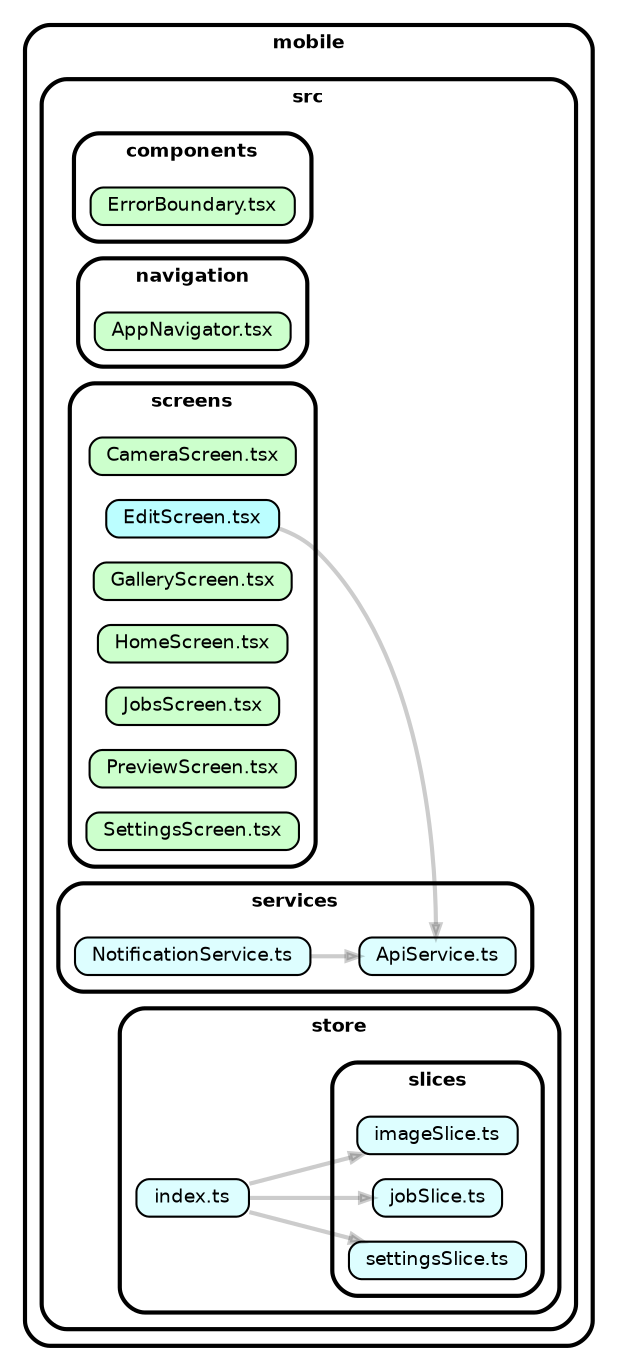 strict digraph "dependency-cruiser output"{
    rankdir="LR" splines="true" overlap="false" nodesep="0.16" ranksep="0.18" fontname="Helvetica-bold" fontsize="9" style="rounded,bold,filled" fillcolor="#ffffff" compound="true"
    node [shape="box" style="rounded, filled" height="0.2" color="black" fillcolor="#ffffcc" fontcolor="black" fontname="Helvetica" fontsize="9"]
    edge [arrowhead="normal" arrowsize="0.6" penwidth="2.0" color="#00000033" fontname="Helvetica" fontsize="9"]

    subgraph "cluster_mobile" {label="mobile" subgraph "cluster_mobile/src" {label="src" subgraph "cluster_mobile/src/components" {label="components" "mobile/src/components/ErrorBoundary.tsx" [label=<ErrorBoundary.tsx> tooltip="ErrorBoundary.tsx" URL="mobile/src/components/ErrorBoundary.tsx" fillcolor="#ccffcc"] } } }
    subgraph "cluster_mobile" {label="mobile" subgraph "cluster_mobile/src" {label="src" subgraph "cluster_mobile/src/navigation" {label="navigation" "mobile/src/navigation/AppNavigator.tsx" [label=<AppNavigator.tsx> tooltip="AppNavigator.tsx" URL="mobile/src/navigation/AppNavigator.tsx" fillcolor="#ccffcc"] } } }
    subgraph "cluster_mobile" {label="mobile" subgraph "cluster_mobile/src" {label="src" subgraph "cluster_mobile/src/screens" {label="screens" "mobile/src/screens/CameraScreen.tsx" [label=<CameraScreen.tsx> tooltip="CameraScreen.tsx" URL="mobile/src/screens/CameraScreen.tsx" fillcolor="#ccffcc"] } } }
    subgraph "cluster_mobile" {label="mobile" subgraph "cluster_mobile/src" {label="src" subgraph "cluster_mobile/src/screens" {label="screens" "mobile/src/screens/EditScreen.tsx" [label=<EditScreen.tsx> tooltip="EditScreen.tsx" URL="mobile/src/screens/EditScreen.tsx" fillcolor="#bbfeff"] } } }
    "mobile/src/screens/EditScreen.tsx" -> "mobile/src/services/ApiService.ts"
    subgraph "cluster_mobile" {label="mobile" subgraph "cluster_mobile/src" {label="src" subgraph "cluster_mobile/src/screens" {label="screens" "mobile/src/screens/GalleryScreen.tsx" [label=<GalleryScreen.tsx> tooltip="GalleryScreen.tsx" URL="mobile/src/screens/GalleryScreen.tsx" fillcolor="#ccffcc"] } } }
    subgraph "cluster_mobile" {label="mobile" subgraph "cluster_mobile/src" {label="src" subgraph "cluster_mobile/src/screens" {label="screens" "mobile/src/screens/HomeScreen.tsx" [label=<HomeScreen.tsx> tooltip="HomeScreen.tsx" URL="mobile/src/screens/HomeScreen.tsx" fillcolor="#ccffcc"] } } }
    subgraph "cluster_mobile" {label="mobile" subgraph "cluster_mobile/src" {label="src" subgraph "cluster_mobile/src/screens" {label="screens" "mobile/src/screens/JobsScreen.tsx" [label=<JobsScreen.tsx> tooltip="JobsScreen.tsx" URL="mobile/src/screens/JobsScreen.tsx" fillcolor="#ccffcc"] } } }
    subgraph "cluster_mobile" {label="mobile" subgraph "cluster_mobile/src" {label="src" subgraph "cluster_mobile/src/screens" {label="screens" "mobile/src/screens/PreviewScreen.tsx" [label=<PreviewScreen.tsx> tooltip="PreviewScreen.tsx" URL="mobile/src/screens/PreviewScreen.tsx" fillcolor="#ccffcc"] } } }
    subgraph "cluster_mobile" {label="mobile" subgraph "cluster_mobile/src" {label="src" subgraph "cluster_mobile/src/screens" {label="screens" "mobile/src/screens/SettingsScreen.tsx" [label=<SettingsScreen.tsx> tooltip="SettingsScreen.tsx" URL="mobile/src/screens/SettingsScreen.tsx" fillcolor="#ccffcc"] } } }
    subgraph "cluster_mobile" {label="mobile" subgraph "cluster_mobile/src" {label="src" subgraph "cluster_mobile/src/services" {label="services" "mobile/src/services/ApiService.ts" [label=<ApiService.ts> tooltip="ApiService.ts" URL="mobile/src/services/ApiService.ts" fillcolor="#ddfeff"] } } }
    subgraph "cluster_mobile" {label="mobile" subgraph "cluster_mobile/src" {label="src" subgraph "cluster_mobile/src/services" {label="services" "mobile/src/services/NotificationService.ts" [label=<NotificationService.ts> tooltip="NotificationService.ts" URL="mobile/src/services/NotificationService.ts" fillcolor="#ddfeff"] } } }
    "mobile/src/services/NotificationService.ts" -> "mobile/src/services/ApiService.ts"
    subgraph "cluster_mobile" {label="mobile" subgraph "cluster_mobile/src" {label="src" subgraph "cluster_mobile/src/store" {label="store" "mobile/src/store/index.ts" [label=<index.ts> tooltip="index.ts" URL="mobile/src/store/index.ts" fillcolor="#ddfeff"] } } }
    "mobile/src/store/index.ts" -> "mobile/src/store/slices/imageSlice.ts"
    "mobile/src/store/index.ts" -> "mobile/src/store/slices/jobSlice.ts"
    "mobile/src/store/index.ts" -> "mobile/src/store/slices/settingsSlice.ts"
    subgraph "cluster_mobile" {label="mobile" subgraph "cluster_mobile/src" {label="src" subgraph "cluster_mobile/src/store" {label="store" subgraph "cluster_mobile/src/store/slices" {label="slices" "mobile/src/store/slices/imageSlice.ts" [label=<imageSlice.ts> tooltip="imageSlice.ts" URL="mobile/src/store/slices/imageSlice.ts" fillcolor="#ddfeff"] } } } }
    subgraph "cluster_mobile" {label="mobile" subgraph "cluster_mobile/src" {label="src" subgraph "cluster_mobile/src/store" {label="store" subgraph "cluster_mobile/src/store/slices" {label="slices" "mobile/src/store/slices/jobSlice.ts" [label=<jobSlice.ts> tooltip="jobSlice.ts" URL="mobile/src/store/slices/jobSlice.ts" fillcolor="#ddfeff"] } } } }
    subgraph "cluster_mobile" {label="mobile" subgraph "cluster_mobile/src" {label="src" subgraph "cluster_mobile/src/store" {label="store" subgraph "cluster_mobile/src/store/slices" {label="slices" "mobile/src/store/slices/settingsSlice.ts" [label=<settingsSlice.ts> tooltip="settingsSlice.ts" URL="mobile/src/store/slices/settingsSlice.ts" fillcolor="#ddfeff"] } } } }
}

